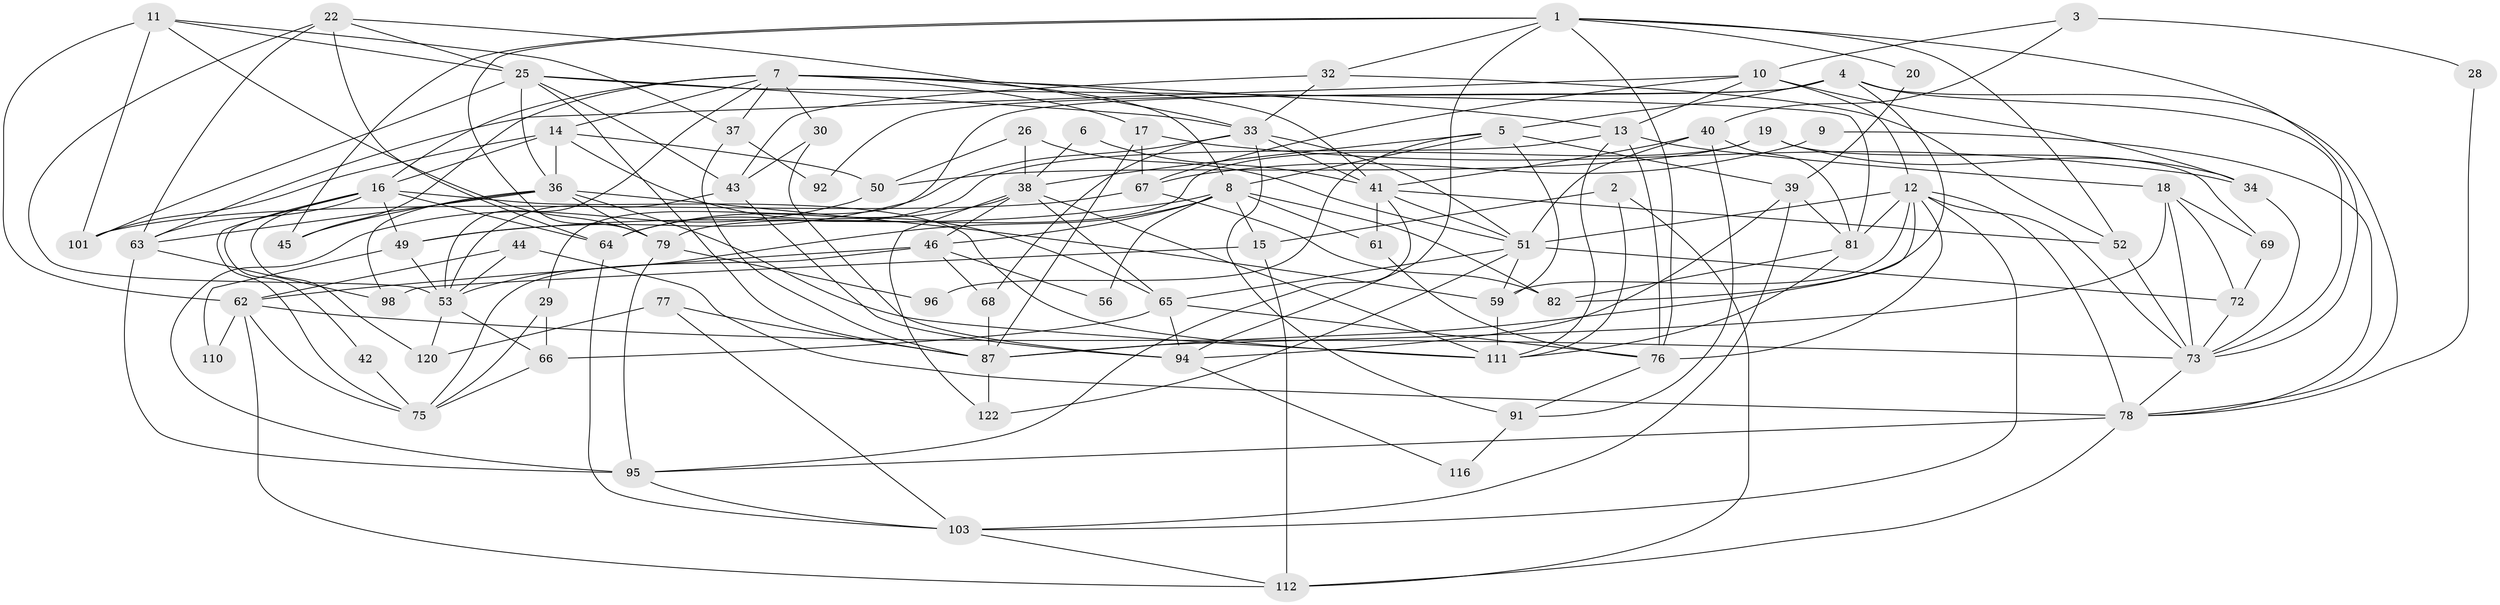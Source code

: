 // Generated by graph-tools (version 1.1) at 2025/52/02/27/25 19:52:05]
// undirected, 80 vertices, 200 edges
graph export_dot {
graph [start="1"]
  node [color=gray90,style=filled];
  1 [super="+118"];
  2;
  3;
  4 [super="+27"];
  5 [super="+24"];
  6;
  7 [super="+80"];
  8 [super="+21"];
  9;
  10 [super="+121"];
  11;
  12 [super="+55"];
  13 [super="+35"];
  14 [super="+47"];
  15;
  16 [super="+23"];
  17;
  18 [super="+74"];
  19 [super="+99"];
  20;
  22 [super="+102"];
  25 [super="+31"];
  26;
  28;
  29;
  30;
  32 [super="+48"];
  33 [super="+97"];
  34;
  36 [super="+107"];
  37;
  38 [super="+70"];
  39 [super="+58"];
  40 [super="+71"];
  41 [super="+90"];
  42;
  43 [super="+57"];
  44;
  45 [super="+93"];
  46 [super="+60"];
  49 [super="+88"];
  50;
  51 [super="+89"];
  52;
  53 [super="+54"];
  56;
  59 [super="+84"];
  61;
  62 [super="+109"];
  63 [super="+100"];
  64;
  65 [super="+119"];
  66;
  67 [super="+105"];
  68;
  69;
  72;
  73 [super="+86"];
  75 [super="+108"];
  76 [super="+85"];
  77;
  78 [super="+113"];
  79 [super="+83"];
  81 [super="+106"];
  82;
  87 [super="+115"];
  91;
  92;
  94;
  95 [super="+117"];
  96;
  98;
  101;
  103 [super="+104"];
  110;
  111 [super="+114"];
  112;
  116;
  120;
  122;
  1 -- 20;
  1 -- 45;
  1 -- 52;
  1 -- 76;
  1 -- 73;
  1 -- 94;
  1 -- 79;
  1 -- 32;
  2 -- 15;
  2 -- 111;
  2 -- 112;
  3 -- 40;
  3 -- 28;
  3 -- 10;
  4 -- 73;
  4 -- 29;
  4 -- 82;
  4 -- 5;
  4 -- 92;
  4 -- 78;
  5 -- 8;
  5 -- 96;
  5 -- 59;
  5 -- 39;
  5 -- 38;
  6 -- 41;
  6 -- 38;
  7 -- 13;
  7 -- 30;
  7 -- 41;
  7 -- 17;
  7 -- 37;
  7 -- 53;
  7 -- 45;
  7 -- 14;
  7 -- 8;
  7 -- 16;
  8 -- 15;
  8 -- 53;
  8 -- 56;
  8 -- 49;
  8 -- 82;
  8 -- 61;
  8 -- 46;
  9 -- 78;
  9 -- 67;
  10 -- 63;
  10 -- 34;
  10 -- 67;
  10 -- 12;
  10 -- 13;
  11 -- 101;
  11 -- 25;
  11 -- 37;
  11 -- 79;
  11 -- 62;
  12 -- 51;
  12 -- 59;
  12 -- 87;
  12 -- 103;
  12 -- 73;
  12 -- 78;
  12 -- 76;
  12 -- 81;
  13 -- 111;
  13 -- 18;
  13 -- 76 [weight=2];
  13 -- 64;
  14 -- 101;
  14 -- 16;
  14 -- 50;
  14 -- 36;
  14 -- 65;
  15 -- 98;
  15 -- 112;
  16 -- 49;
  16 -- 75;
  16 -- 64;
  16 -- 120;
  16 -- 42;
  16 -- 111;
  16 -- 63;
  17 -- 34;
  17 -- 67;
  17 -- 87;
  18 -- 69;
  18 -- 87;
  18 -- 72;
  18 -- 73;
  19 -- 69;
  19 -- 79;
  19 -- 34;
  19 -- 50;
  20 -- 39;
  22 -- 25;
  22 -- 33;
  22 -- 64;
  22 -- 53;
  22 -- 63;
  25 -- 101;
  25 -- 81;
  25 -- 33;
  25 -- 43;
  25 -- 87;
  25 -- 36;
  26 -- 50;
  26 -- 51;
  26 -- 38;
  28 -- 78;
  29 -- 75;
  29 -- 66;
  30 -- 94;
  30 -- 43;
  32 -- 52;
  32 -- 33;
  32 -- 43;
  33 -- 91;
  33 -- 68;
  33 -- 51;
  33 -- 41;
  33 -- 49;
  34 -- 73;
  36 -- 79;
  36 -- 98;
  36 -- 63;
  36 -- 59;
  36 -- 45;
  36 -- 111;
  37 -- 87;
  37 -- 92;
  38 -- 46;
  38 -- 65;
  38 -- 122;
  38 -- 111;
  38 -- 64;
  39 -- 94;
  39 -- 103;
  39 -- 81;
  40 -- 91;
  40 -- 51;
  40 -- 41;
  40 -- 81;
  41 -- 51;
  41 -- 52;
  41 -- 61;
  41 -- 95;
  42 -- 75;
  43 -- 53;
  43 -- 94;
  44 -- 53;
  44 -- 62;
  44 -- 78;
  46 -- 62;
  46 -- 68;
  46 -- 75;
  46 -- 56;
  49 -- 110;
  49 -- 53;
  50 -- 95;
  51 -- 122;
  51 -- 65;
  51 -- 59;
  51 -- 72;
  52 -- 73;
  53 -- 120;
  53 -- 66;
  59 -- 111;
  61 -- 76;
  62 -- 75;
  62 -- 73;
  62 -- 112;
  62 -- 110;
  63 -- 95;
  63 -- 98;
  64 -- 103;
  65 -- 94;
  65 -- 76;
  65 -- 66;
  66 -- 75;
  67 -- 82;
  67 -- 101;
  68 -- 87;
  69 -- 72;
  72 -- 73;
  73 -- 78;
  76 -- 91;
  77 -- 120;
  77 -- 103;
  77 -- 87;
  78 -- 112;
  78 -- 95;
  79 -- 95;
  79 -- 96;
  81 -- 111;
  81 -- 82;
  87 -- 122;
  91 -- 116;
  94 -- 116;
  95 -- 103;
  103 -- 112;
}
